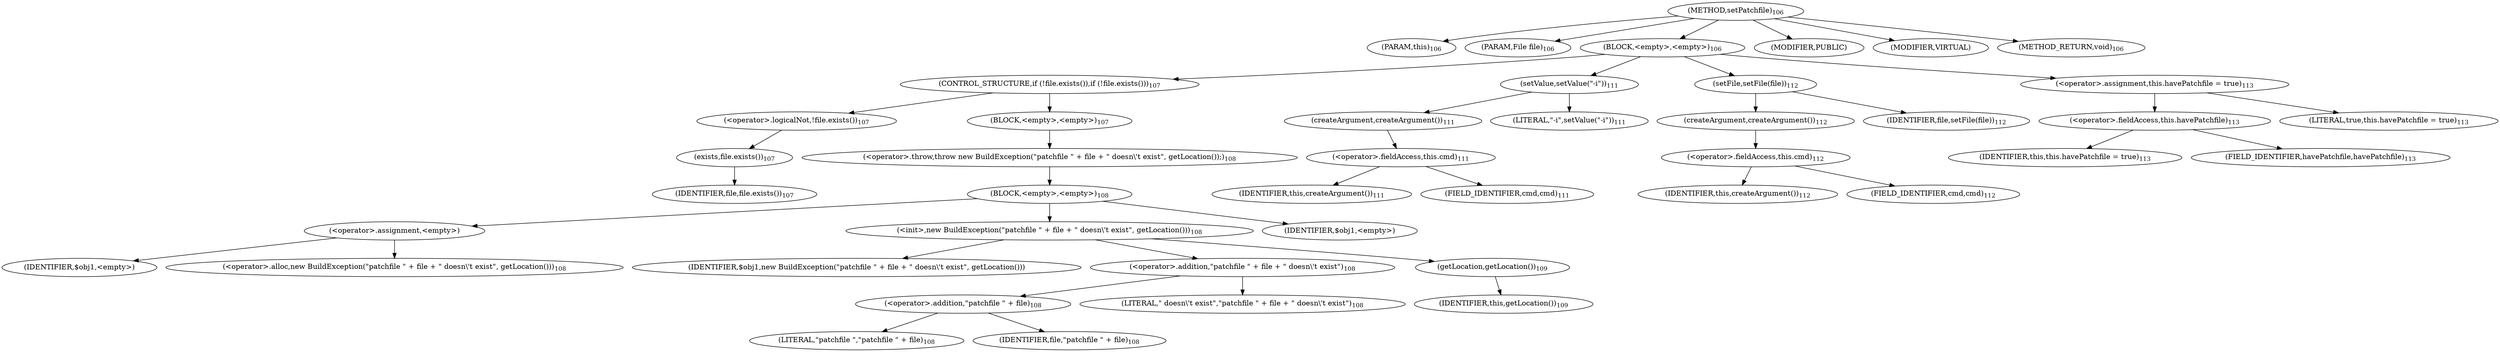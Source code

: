 digraph "setPatchfile" {  
"76" [label = <(METHOD,setPatchfile)<SUB>106</SUB>> ]
"4" [label = <(PARAM,this)<SUB>106</SUB>> ]
"77" [label = <(PARAM,File file)<SUB>106</SUB>> ]
"78" [label = <(BLOCK,&lt;empty&gt;,&lt;empty&gt;)<SUB>106</SUB>> ]
"79" [label = <(CONTROL_STRUCTURE,if (!file.exists()),if (!file.exists()))<SUB>107</SUB>> ]
"80" [label = <(&lt;operator&gt;.logicalNot,!file.exists())<SUB>107</SUB>> ]
"81" [label = <(exists,file.exists())<SUB>107</SUB>> ]
"82" [label = <(IDENTIFIER,file,file.exists())<SUB>107</SUB>> ]
"83" [label = <(BLOCK,&lt;empty&gt;,&lt;empty&gt;)<SUB>107</SUB>> ]
"84" [label = <(&lt;operator&gt;.throw,throw new BuildException(&quot;patchfile &quot; + file + &quot; doesn\'t exist&quot;, getLocation());)<SUB>108</SUB>> ]
"85" [label = <(BLOCK,&lt;empty&gt;,&lt;empty&gt;)<SUB>108</SUB>> ]
"86" [label = <(&lt;operator&gt;.assignment,&lt;empty&gt;)> ]
"87" [label = <(IDENTIFIER,$obj1,&lt;empty&gt;)> ]
"88" [label = <(&lt;operator&gt;.alloc,new BuildException(&quot;patchfile &quot; + file + &quot; doesn\'t exist&quot;, getLocation()))<SUB>108</SUB>> ]
"89" [label = <(&lt;init&gt;,new BuildException(&quot;patchfile &quot; + file + &quot; doesn\'t exist&quot;, getLocation()))<SUB>108</SUB>> ]
"90" [label = <(IDENTIFIER,$obj1,new BuildException(&quot;patchfile &quot; + file + &quot; doesn\'t exist&quot;, getLocation()))> ]
"91" [label = <(&lt;operator&gt;.addition,&quot;patchfile &quot; + file + &quot; doesn\'t exist&quot;)<SUB>108</SUB>> ]
"92" [label = <(&lt;operator&gt;.addition,&quot;patchfile &quot; + file)<SUB>108</SUB>> ]
"93" [label = <(LITERAL,&quot;patchfile &quot;,&quot;patchfile &quot; + file)<SUB>108</SUB>> ]
"94" [label = <(IDENTIFIER,file,&quot;patchfile &quot; + file)<SUB>108</SUB>> ]
"95" [label = <(LITERAL,&quot; doesn\'t exist&quot;,&quot;patchfile &quot; + file + &quot; doesn\'t exist&quot;)<SUB>108</SUB>> ]
"96" [label = <(getLocation,getLocation())<SUB>109</SUB>> ]
"3" [label = <(IDENTIFIER,this,getLocation())<SUB>109</SUB>> ]
"97" [label = <(IDENTIFIER,$obj1,&lt;empty&gt;)> ]
"98" [label = <(setValue,setValue(&quot;-i&quot;))<SUB>111</SUB>> ]
"99" [label = <(createArgument,createArgument())<SUB>111</SUB>> ]
"100" [label = <(&lt;operator&gt;.fieldAccess,this.cmd)<SUB>111</SUB>> ]
"101" [label = <(IDENTIFIER,this,createArgument())<SUB>111</SUB>> ]
"102" [label = <(FIELD_IDENTIFIER,cmd,cmd)<SUB>111</SUB>> ]
"103" [label = <(LITERAL,&quot;-i&quot;,setValue(&quot;-i&quot;))<SUB>111</SUB>> ]
"104" [label = <(setFile,setFile(file))<SUB>112</SUB>> ]
"105" [label = <(createArgument,createArgument())<SUB>112</SUB>> ]
"106" [label = <(&lt;operator&gt;.fieldAccess,this.cmd)<SUB>112</SUB>> ]
"107" [label = <(IDENTIFIER,this,createArgument())<SUB>112</SUB>> ]
"108" [label = <(FIELD_IDENTIFIER,cmd,cmd)<SUB>112</SUB>> ]
"109" [label = <(IDENTIFIER,file,setFile(file))<SUB>112</SUB>> ]
"110" [label = <(&lt;operator&gt;.assignment,this.havePatchfile = true)<SUB>113</SUB>> ]
"111" [label = <(&lt;operator&gt;.fieldAccess,this.havePatchfile)<SUB>113</SUB>> ]
"112" [label = <(IDENTIFIER,this,this.havePatchfile = true)<SUB>113</SUB>> ]
"113" [label = <(FIELD_IDENTIFIER,havePatchfile,havePatchfile)<SUB>113</SUB>> ]
"114" [label = <(LITERAL,true,this.havePatchfile = true)<SUB>113</SUB>> ]
"115" [label = <(MODIFIER,PUBLIC)> ]
"116" [label = <(MODIFIER,VIRTUAL)> ]
"117" [label = <(METHOD_RETURN,void)<SUB>106</SUB>> ]
  "76" -> "4" 
  "76" -> "77" 
  "76" -> "78" 
  "76" -> "115" 
  "76" -> "116" 
  "76" -> "117" 
  "78" -> "79" 
  "78" -> "98" 
  "78" -> "104" 
  "78" -> "110" 
  "79" -> "80" 
  "79" -> "83" 
  "80" -> "81" 
  "81" -> "82" 
  "83" -> "84" 
  "84" -> "85" 
  "85" -> "86" 
  "85" -> "89" 
  "85" -> "97" 
  "86" -> "87" 
  "86" -> "88" 
  "89" -> "90" 
  "89" -> "91" 
  "89" -> "96" 
  "91" -> "92" 
  "91" -> "95" 
  "92" -> "93" 
  "92" -> "94" 
  "96" -> "3" 
  "98" -> "99" 
  "98" -> "103" 
  "99" -> "100" 
  "100" -> "101" 
  "100" -> "102" 
  "104" -> "105" 
  "104" -> "109" 
  "105" -> "106" 
  "106" -> "107" 
  "106" -> "108" 
  "110" -> "111" 
  "110" -> "114" 
  "111" -> "112" 
  "111" -> "113" 
}
